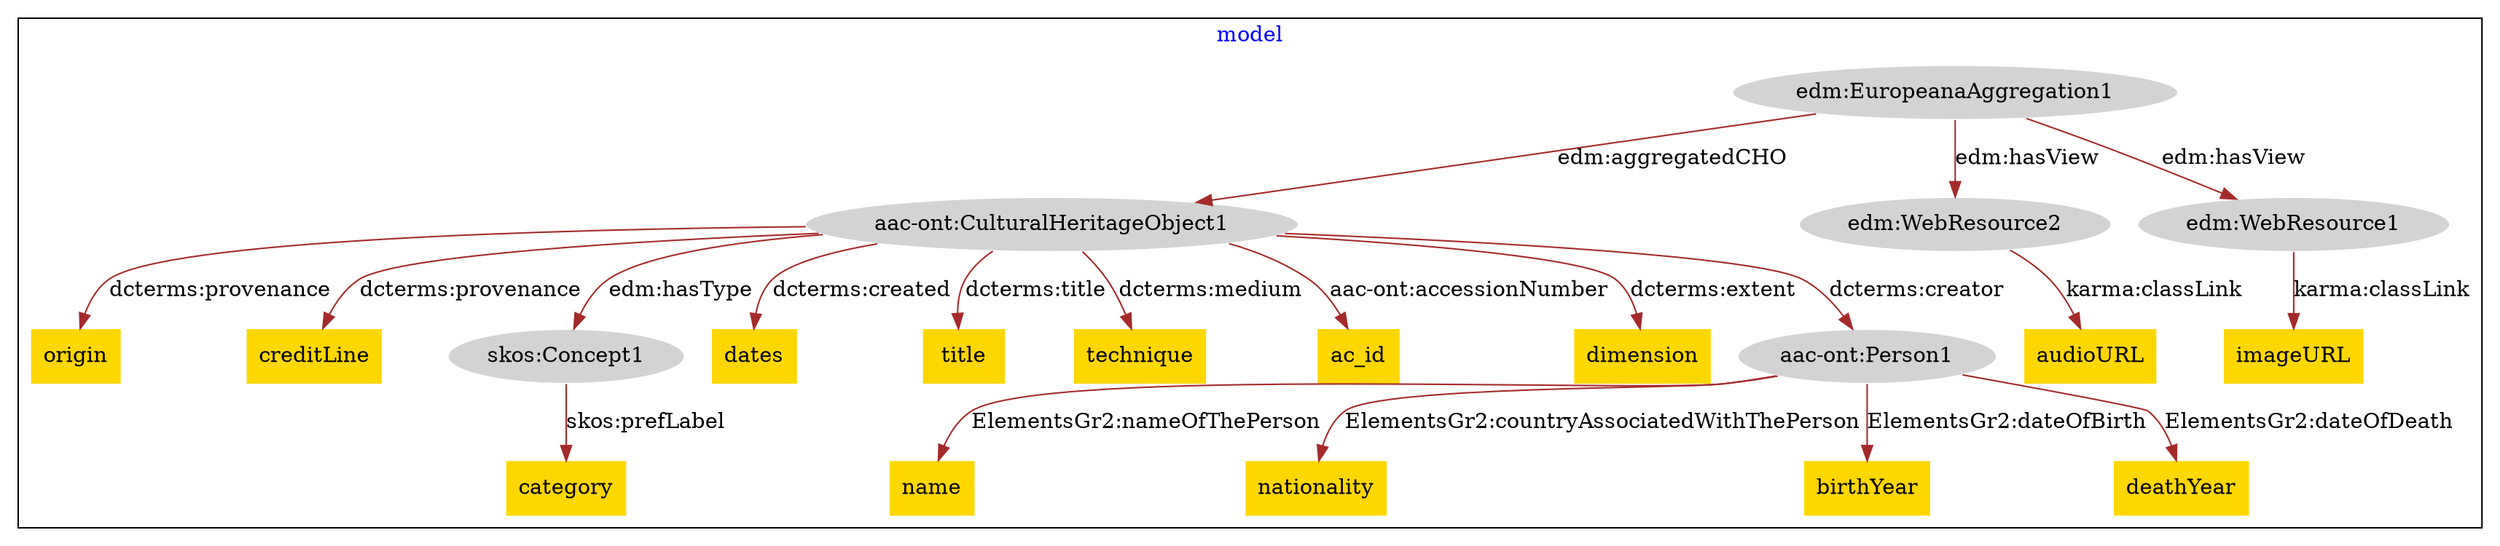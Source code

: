 digraph n0 {
fontcolor="blue"
remincross="true"
subgraph cluster {
label="model"
"aac-ont:CulturalHeritageObject1"[style="filled",color="white",fillcolor="lightgray",label="aac-ont:CulturalHeritageObject1"];
"origin"[shape="plaintext",style="filled",fillcolor="gold",label="origin"];
"creditLine"[shape="plaintext",style="filled",fillcolor="gold",label="creditLine"];
"edm:WebResource2"[style="filled",color="white",fillcolor="lightgray",label="edm:WebResource2"];
"audioURL"[shape="plaintext",style="filled",fillcolor="gold",label="audioURL"];
"skos:Concept1"[style="filled",color="white",fillcolor="lightgray",label="skos:Concept1"];
"category"[shape="plaintext",style="filled",fillcolor="gold",label="category"];
"dates"[shape="plaintext",style="filled",fillcolor="gold",label="dates"];
"title"[shape="plaintext",style="filled",fillcolor="gold",label="title"];
"technique"[shape="plaintext",style="filled",fillcolor="gold",label="technique"];
"ac_id"[shape="plaintext",style="filled",fillcolor="gold",label="ac_id"];
"edm:WebResource1"[style="filled",color="white",fillcolor="lightgray",label="edm:WebResource1"];
"imageURL"[shape="plaintext",style="filled",fillcolor="gold",label="imageURL"];
"dimension"[shape="plaintext",style="filled",fillcolor="gold",label="dimension"];
"aac-ont:Person1"[style="filled",color="white",fillcolor="lightgray",label="aac-ont:Person1"];
"name"[shape="plaintext",style="filled",fillcolor="gold",label="name"];
"nationality"[shape="plaintext",style="filled",fillcolor="gold",label="nationality"];
"birthYear"[shape="plaintext",style="filled",fillcolor="gold",label="birthYear"];
"deathYear"[shape="plaintext",style="filled",fillcolor="gold",label="deathYear"];
"edm:EuropeanaAggregation1"[style="filled",color="white",fillcolor="lightgray",label="edm:EuropeanaAggregation1"];
}
"aac-ont:CulturalHeritageObject1" -> "origin"[color="brown",fontcolor="black",label="dcterms:provenance"];
"aac-ont:CulturalHeritageObject1" -> "creditLine"[color="brown",fontcolor="black",label="dcterms:provenance"];
"edm:WebResource2" -> "audioURL"[color="brown",fontcolor="black",label="karma:classLink"];
"skos:Concept1" -> "category"[color="brown",fontcolor="black",label="skos:prefLabel"];
"aac-ont:CulturalHeritageObject1" -> "dates"[color="brown",fontcolor="black",label="dcterms:created"];
"aac-ont:CulturalHeritageObject1" -> "title"[color="brown",fontcolor="black",label="dcterms:title"];
"aac-ont:CulturalHeritageObject1" -> "technique"[color="brown",fontcolor="black",label="dcterms:medium"];
"aac-ont:CulturalHeritageObject1" -> "ac_id"[color="brown",fontcolor="black",label="aac-ont:accessionNumber"];
"edm:WebResource1" -> "imageURL"[color="brown",fontcolor="black",label="karma:classLink"];
"aac-ont:CulturalHeritageObject1" -> "dimension"[color="brown",fontcolor="black",label="dcterms:extent"];
"aac-ont:Person1" -> "name"[color="brown",fontcolor="black",label="ElementsGr2:nameOfThePerson"];
"aac-ont:Person1" -> "nationality"[color="brown",fontcolor="black",label="ElementsGr2:countryAssociatedWithThePerson"];
"aac-ont:Person1" -> "birthYear"[color="brown",fontcolor="black",label="ElementsGr2:dateOfBirth"];
"aac-ont:Person1" -> "deathYear"[color="brown",fontcolor="black",label="ElementsGr2:dateOfDeath"];
"edm:EuropeanaAggregation1" -> "aac-ont:CulturalHeritageObject1"[color="brown",fontcolor="black",label="edm:aggregatedCHO"];
"edm:EuropeanaAggregation1" -> "edm:WebResource1"[color="brown",fontcolor="black",label="edm:hasView"];
"edm:EuropeanaAggregation1" -> "edm:WebResource2"[color="brown",fontcolor="black",label="edm:hasView"];
"aac-ont:CulturalHeritageObject1" -> "aac-ont:Person1"[color="brown",fontcolor="black",label="dcterms:creator"];
"aac-ont:CulturalHeritageObject1" -> "skos:Concept1"[color="brown",fontcolor="black",label="edm:hasType"];
}

